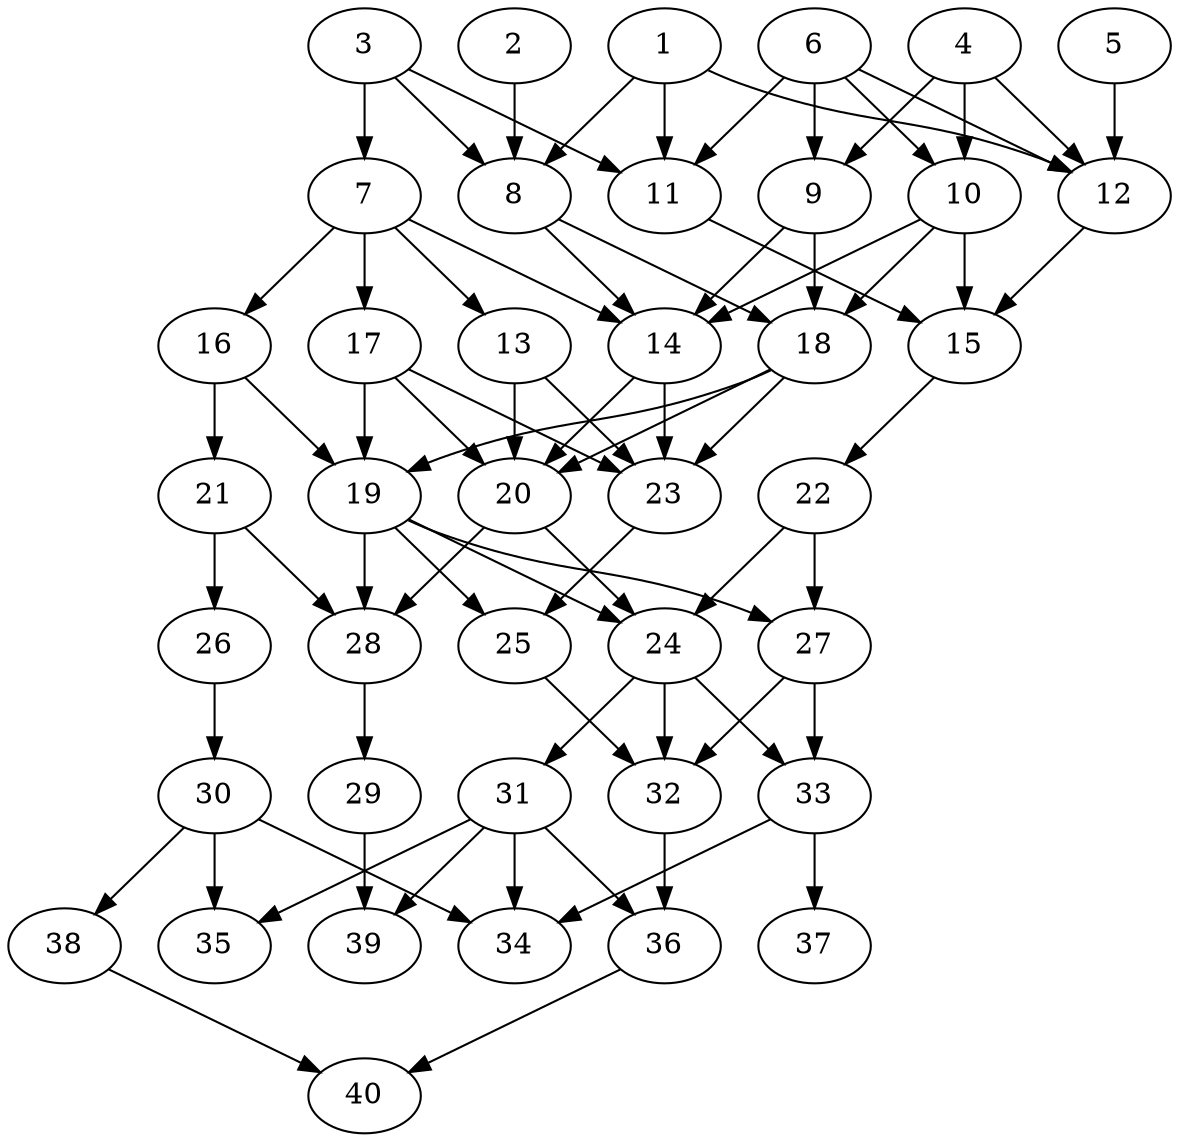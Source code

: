 // DAG automatically generated by daggen at Thu Oct  3 14:06:48 2019
// ./daggen --dot -n 40 --ccr 0.5 --fat 0.5 --regular 0.9 --density 0.6 --mindata 5242880 --maxdata 52428800 
digraph G {
  1 [size="93364224", alpha="0.19", expect_size="46682112"] 
  1 -> 8 [size ="46682112"]
  1 -> 11 [size ="46682112"]
  1 -> 12 [size ="46682112"]
  2 [size="21032960", alpha="0.03", expect_size="10516480"] 
  2 -> 8 [size ="10516480"]
  3 [size="50323456", alpha="0.01", expect_size="25161728"] 
  3 -> 7 [size ="25161728"]
  3 -> 8 [size ="25161728"]
  3 -> 11 [size ="25161728"]
  4 [size="78131200", alpha="0.03", expect_size="39065600"] 
  4 -> 9 [size ="39065600"]
  4 -> 10 [size ="39065600"]
  4 -> 12 [size ="39065600"]
  5 [size="28782592", alpha="0.06", expect_size="14391296"] 
  5 -> 12 [size ="14391296"]
  6 [size="12621824", alpha="0.19", expect_size="6310912"] 
  6 -> 9 [size ="6310912"]
  6 -> 10 [size ="6310912"]
  6 -> 11 [size ="6310912"]
  6 -> 12 [size ="6310912"]
  7 [size="18395136", alpha="0.06", expect_size="9197568"] 
  7 -> 13 [size ="9197568"]
  7 -> 14 [size ="9197568"]
  7 -> 16 [size ="9197568"]
  7 -> 17 [size ="9197568"]
  8 [size="57538560", alpha="0.03", expect_size="28769280"] 
  8 -> 14 [size ="28769280"]
  8 -> 18 [size ="28769280"]
  9 [size="30156800", alpha="0.10", expect_size="15078400"] 
  9 -> 14 [size ="15078400"]
  9 -> 18 [size ="15078400"]
  10 [size="33050624", alpha="0.01", expect_size="16525312"] 
  10 -> 14 [size ="16525312"]
  10 -> 15 [size ="16525312"]
  10 -> 18 [size ="16525312"]
  11 [size="87343104", alpha="0.19", expect_size="43671552"] 
  11 -> 15 [size ="43671552"]
  12 [size="81780736", alpha="0.09", expect_size="40890368"] 
  12 -> 15 [size ="40890368"]
  13 [size="96458752", alpha="0.17", expect_size="48229376"] 
  13 -> 20 [size ="48229376"]
  13 -> 23 [size ="48229376"]
  14 [size="101357568", alpha="0.11", expect_size="50678784"] 
  14 -> 20 [size ="50678784"]
  14 -> 23 [size ="50678784"]
  15 [size="19886080", alpha="0.03", expect_size="9943040"] 
  15 -> 22 [size ="9943040"]
  16 [size="47679488", alpha="0.13", expect_size="23839744"] 
  16 -> 19 [size ="23839744"]
  16 -> 21 [size ="23839744"]
  17 [size="41670656", alpha="0.07", expect_size="20835328"] 
  17 -> 19 [size ="20835328"]
  17 -> 20 [size ="20835328"]
  17 -> 23 [size ="20835328"]
  18 [size="71391232", alpha="0.05", expect_size="35695616"] 
  18 -> 19 [size ="35695616"]
  18 -> 20 [size ="35695616"]
  18 -> 23 [size ="35695616"]
  19 [size="83959808", alpha="0.01", expect_size="41979904"] 
  19 -> 24 [size ="41979904"]
  19 -> 25 [size ="41979904"]
  19 -> 27 [size ="41979904"]
  19 -> 28 [size ="41979904"]
  20 [size="35325952", alpha="0.16", expect_size="17662976"] 
  20 -> 24 [size ="17662976"]
  20 -> 28 [size ="17662976"]
  21 [size="39131136", alpha="0.09", expect_size="19565568"] 
  21 -> 26 [size ="19565568"]
  21 -> 28 [size ="19565568"]
  22 [size="35540992", alpha="0.05", expect_size="17770496"] 
  22 -> 24 [size ="17770496"]
  22 -> 27 [size ="17770496"]
  23 [size="77795328", alpha="0.08", expect_size="38897664"] 
  23 -> 25 [size ="38897664"]
  24 [size="63442944", alpha="0.06", expect_size="31721472"] 
  24 -> 31 [size ="31721472"]
  24 -> 32 [size ="31721472"]
  24 -> 33 [size ="31721472"]
  25 [size="23187456", alpha="0.08", expect_size="11593728"] 
  25 -> 32 [size ="11593728"]
  26 [size="38035456", alpha="0.11", expect_size="19017728"] 
  26 -> 30 [size ="19017728"]
  27 [size="100976640", alpha="0.15", expect_size="50488320"] 
  27 -> 32 [size ="50488320"]
  27 -> 33 [size ="50488320"]
  28 [size="38522880", alpha="0.09", expect_size="19261440"] 
  28 -> 29 [size ="19261440"]
  29 [size="62359552", alpha="0.07", expect_size="31179776"] 
  29 -> 39 [size ="31179776"]
  30 [size="64763904", alpha="0.10", expect_size="32381952"] 
  30 -> 34 [size ="32381952"]
  30 -> 35 [size ="32381952"]
  30 -> 38 [size ="32381952"]
  31 [size="46139392", alpha="0.10", expect_size="23069696"] 
  31 -> 34 [size ="23069696"]
  31 -> 35 [size ="23069696"]
  31 -> 36 [size ="23069696"]
  31 -> 39 [size ="23069696"]
  32 [size="89360384", alpha="0.04", expect_size="44680192"] 
  32 -> 36 [size ="44680192"]
  33 [size="16234496", alpha="0.17", expect_size="8117248"] 
  33 -> 34 [size ="8117248"]
  33 -> 37 [size ="8117248"]
  34 [size="55345152", alpha="0.09", expect_size="27672576"] 
  35 [size="85594112", alpha="0.03", expect_size="42797056"] 
  36 [size="30906368", alpha="0.05", expect_size="15453184"] 
  36 -> 40 [size ="15453184"]
  37 [size="82163712", alpha="0.13", expect_size="41081856"] 
  38 [size="58533888", alpha="0.14", expect_size="29266944"] 
  38 -> 40 [size ="29266944"]
  39 [size="101439488", alpha="0.11", expect_size="50719744"] 
  40 [size="41807872", alpha="0.13", expect_size="20903936"] 
}
